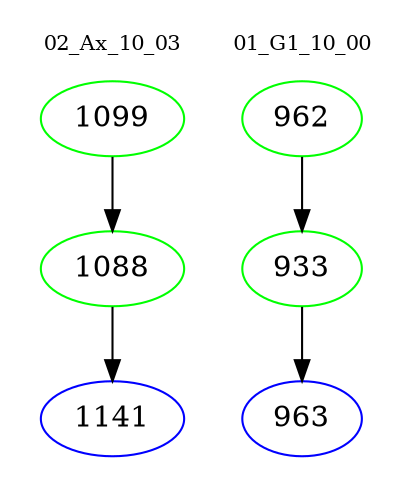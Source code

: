 digraph{
subgraph cluster_0 {
color = white
label = "02_Ax_10_03";
fontsize=10;
T0_1099 [label="1099", color="green"]
T0_1099 -> T0_1088 [color="black"]
T0_1088 [label="1088", color="green"]
T0_1088 -> T0_1141 [color="black"]
T0_1141 [label="1141", color="blue"]
}
subgraph cluster_1 {
color = white
label = "01_G1_10_00";
fontsize=10;
T1_962 [label="962", color="green"]
T1_962 -> T1_933 [color="black"]
T1_933 [label="933", color="green"]
T1_933 -> T1_963 [color="black"]
T1_963 [label="963", color="blue"]
}
}
